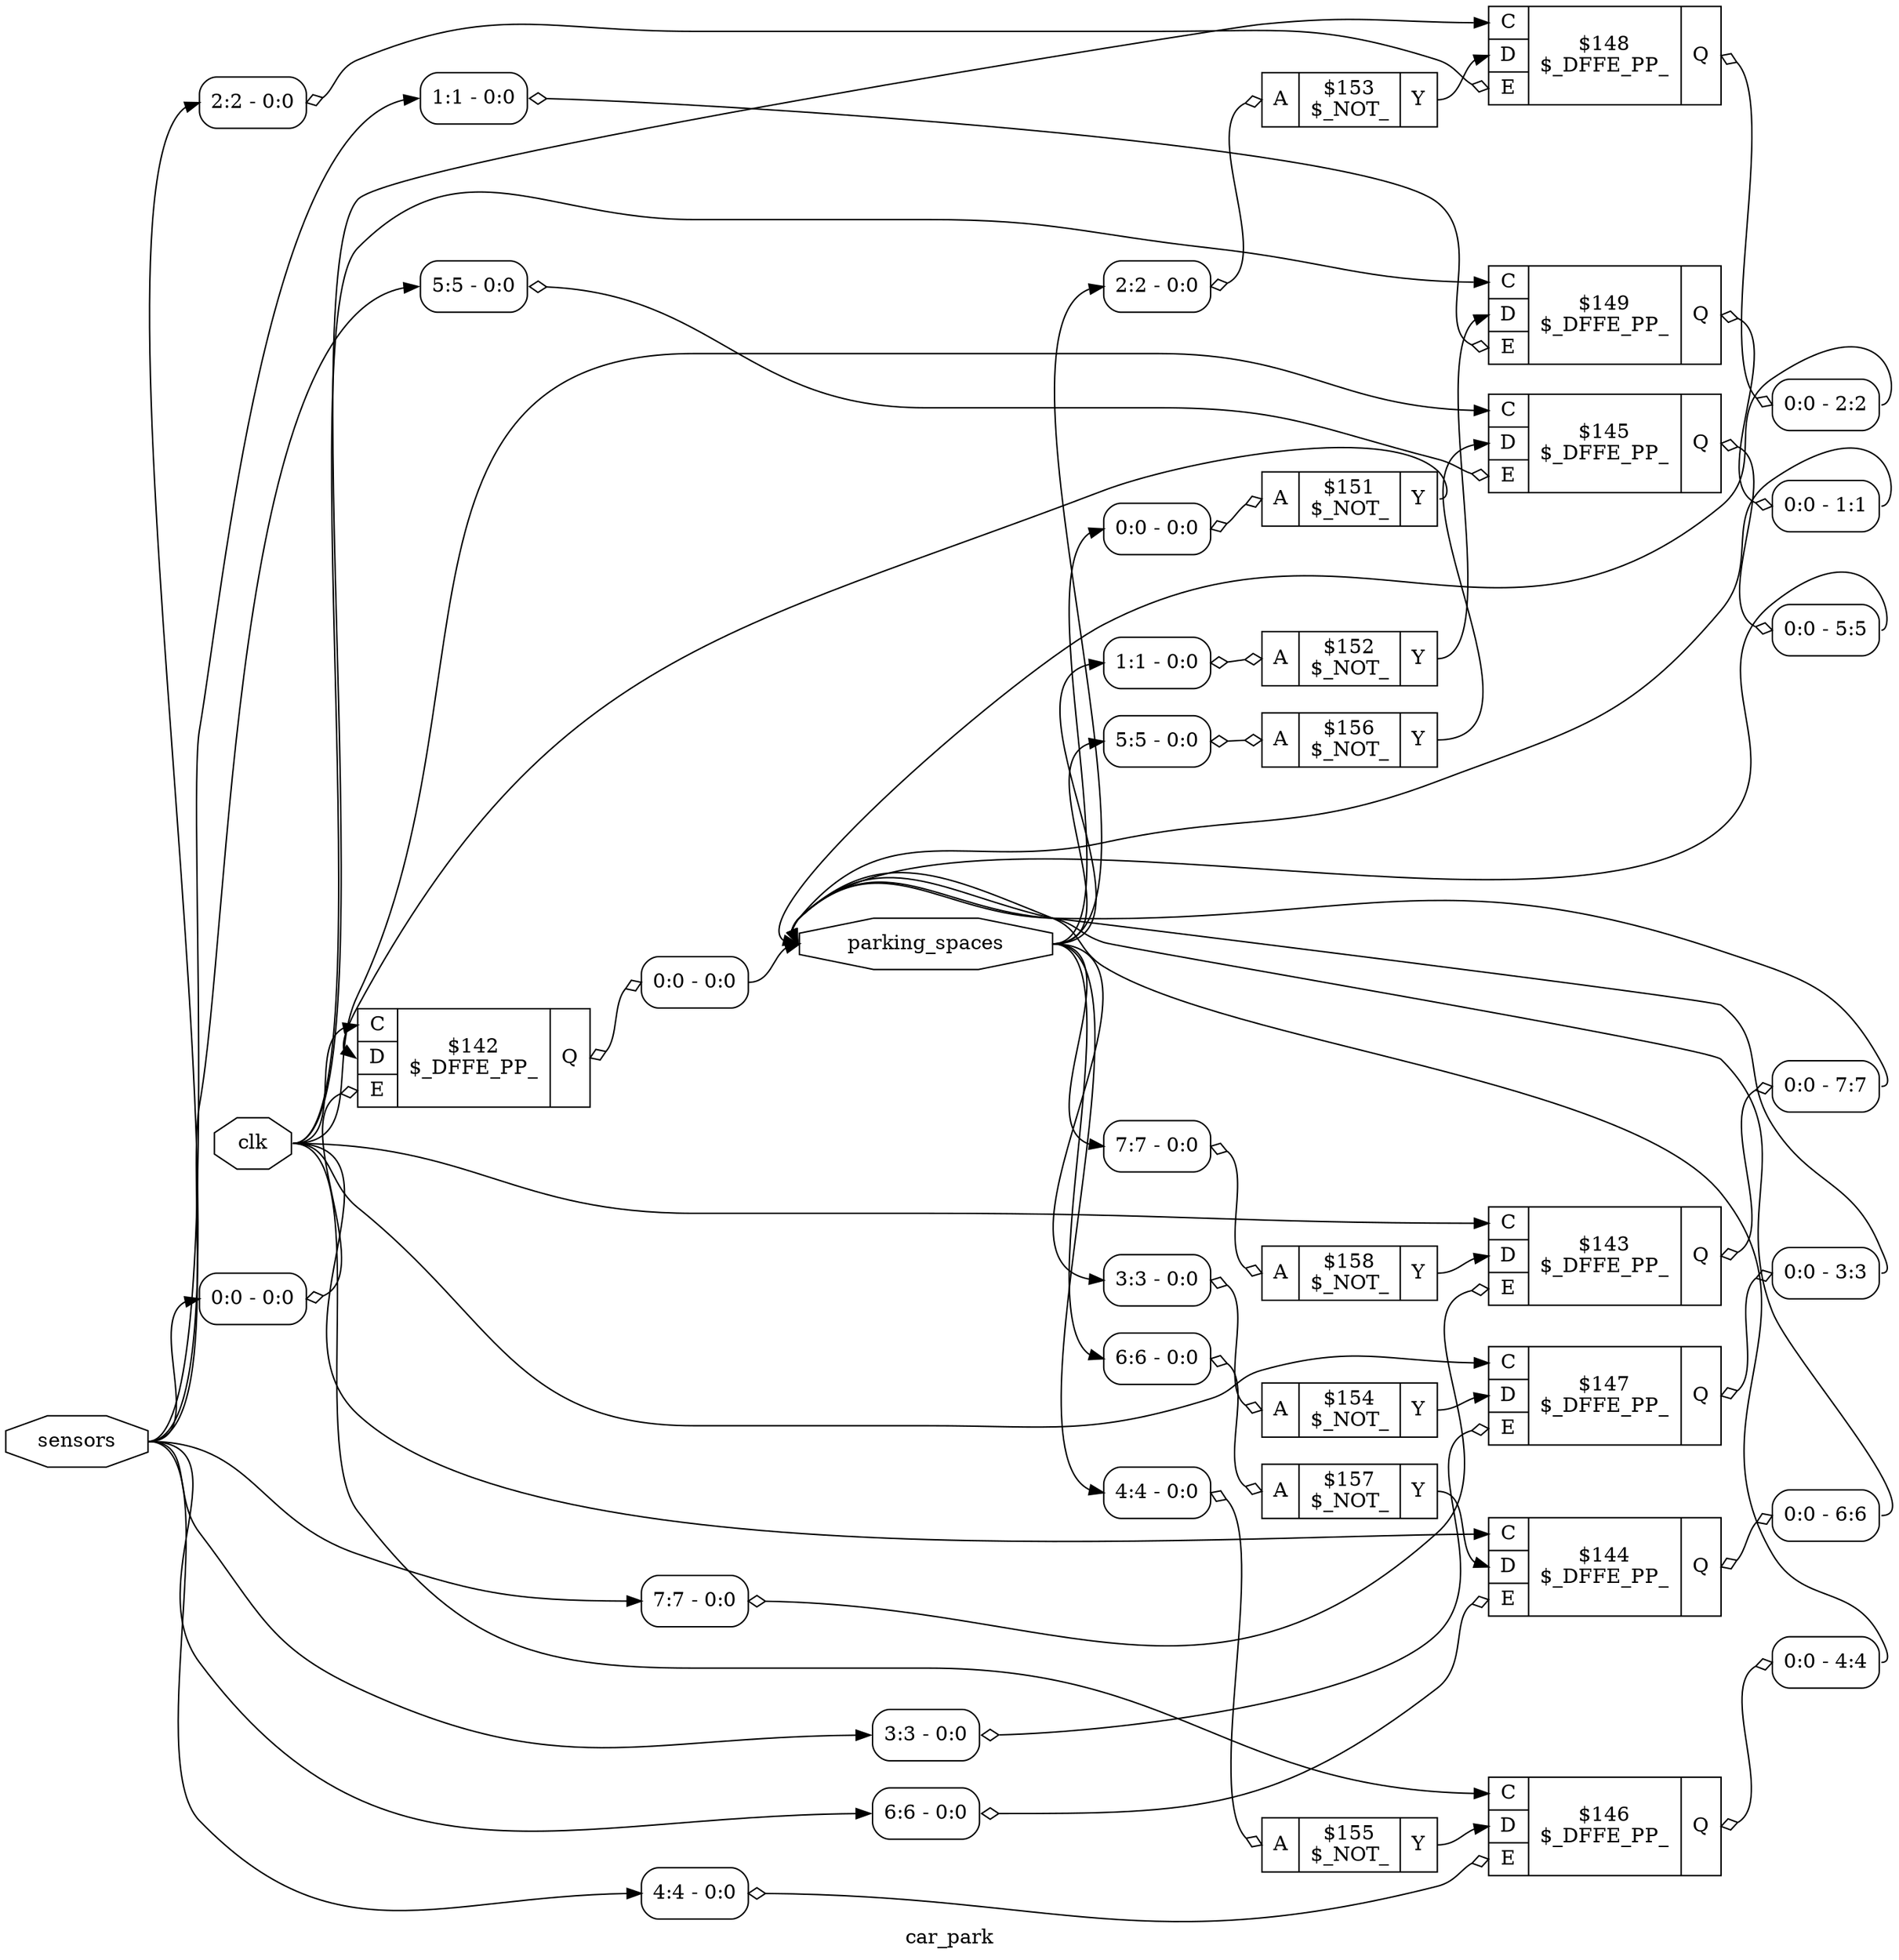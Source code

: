 digraph "car_park" {
label="car_park";
rankdir="LR";
remincross=true;
n9 [ shape=octagon, label="clk", color="black", fontcolor="black" ];
n10 [ shape=octagon, label="parking_spaces", color="black", fontcolor="black" ];
n11 [ shape=octagon, label="sensors", color="black", fontcolor="black" ];
c14 [ shape=record, label="{{<p12> A}|$151\n$_NOT_|{<p13> Y}}",  ];
x0 [ shape=record, style=rounded, label="<s0> 0:0 - 0:0 ", color="black", fontcolor="black" ];
x0:e -> c14:p12:w [arrowhead=odiamond, arrowtail=odiamond, dir=both, color="black", fontcolor="black", label=""];
c15 [ shape=record, label="{{<p12> A}|$152\n$_NOT_|{<p13> Y}}",  ];
x1 [ shape=record, style=rounded, label="<s0> 1:1 - 0:0 ", color="black", fontcolor="black" ];
x1:e -> c15:p12:w [arrowhead=odiamond, arrowtail=odiamond, dir=both, color="black", fontcolor="black", label=""];
c16 [ shape=record, label="{{<p12> A}|$153\n$_NOT_|{<p13> Y}}",  ];
x2 [ shape=record, style=rounded, label="<s0> 2:2 - 0:0 ", color="black", fontcolor="black" ];
x2:e -> c16:p12:w [arrowhead=odiamond, arrowtail=odiamond, dir=both, color="black", fontcolor="black", label=""];
c17 [ shape=record, label="{{<p12> A}|$154\n$_NOT_|{<p13> Y}}",  ];
x3 [ shape=record, style=rounded, label="<s0> 3:3 - 0:0 ", color="black", fontcolor="black" ];
x3:e -> c17:p12:w [arrowhead=odiamond, arrowtail=odiamond, dir=both, color="black", fontcolor="black", label=""];
c18 [ shape=record, label="{{<p12> A}|$155\n$_NOT_|{<p13> Y}}",  ];
x4 [ shape=record, style=rounded, label="<s0> 4:4 - 0:0 ", color="black", fontcolor="black" ];
x4:e -> c18:p12:w [arrowhead=odiamond, arrowtail=odiamond, dir=both, color="black", fontcolor="black", label=""];
c19 [ shape=record, label="{{<p12> A}|$156\n$_NOT_|{<p13> Y}}",  ];
x5 [ shape=record, style=rounded, label="<s0> 5:5 - 0:0 ", color="black", fontcolor="black" ];
x5:e -> c19:p12:w [arrowhead=odiamond, arrowtail=odiamond, dir=both, color="black", fontcolor="black", label=""];
c20 [ shape=record, label="{{<p12> A}|$157\n$_NOT_|{<p13> Y}}",  ];
x6 [ shape=record, style=rounded, label="<s0> 6:6 - 0:0 ", color="black", fontcolor="black" ];
x6:e -> c20:p12:w [arrowhead=odiamond, arrowtail=odiamond, dir=both, color="black", fontcolor="black", label=""];
c21 [ shape=record, label="{{<p12> A}|$158\n$_NOT_|{<p13> Y}}",  ];
x7 [ shape=record, style=rounded, label="<s0> 7:7 - 0:0 ", color="black", fontcolor="black" ];
x7:e -> c21:p12:w [arrowhead=odiamond, arrowtail=odiamond, dir=both, color="black", fontcolor="black", label=""];
c26 [ shape=record, label="{{<p22> C|<p23> D|<p24> E}|$142\n$_DFFE_PP_|{<p25> Q}}",  ];
x8 [ shape=record, style=rounded, label="<s0> 0:0 - 0:0 ", color="black", fontcolor="black" ];
x8:e -> c26:p24:w [arrowhead=odiamond, arrowtail=odiamond, dir=both, color="black", fontcolor="black", label=""];
x9 [ shape=record, style=rounded, label="<s0> 0:0 - 0:0 ", color="black", fontcolor="black" ];
c26:p25:e -> x9:w [arrowhead=odiamond, arrowtail=odiamond, dir=both, color="black", fontcolor="black", label=""];
c27 [ shape=record, label="{{<p22> C|<p23> D|<p24> E}|$143\n$_DFFE_PP_|{<p25> Q}}",  ];
x10 [ shape=record, style=rounded, label="<s0> 7:7 - 0:0 ", color="black", fontcolor="black" ];
x10:e -> c27:p24:w [arrowhead=odiamond, arrowtail=odiamond, dir=both, color="black", fontcolor="black", label=""];
x11 [ shape=record, style=rounded, label="<s0> 0:0 - 7:7 ", color="black", fontcolor="black" ];
c27:p25:e -> x11:w [arrowhead=odiamond, arrowtail=odiamond, dir=both, color="black", fontcolor="black", label=""];
c28 [ shape=record, label="{{<p22> C|<p23> D|<p24> E}|$144\n$_DFFE_PP_|{<p25> Q}}",  ];
x12 [ shape=record, style=rounded, label="<s0> 6:6 - 0:0 ", color="black", fontcolor="black" ];
x12:e -> c28:p24:w [arrowhead=odiamond, arrowtail=odiamond, dir=both, color="black", fontcolor="black", label=""];
x13 [ shape=record, style=rounded, label="<s0> 0:0 - 6:6 ", color="black", fontcolor="black" ];
c28:p25:e -> x13:w [arrowhead=odiamond, arrowtail=odiamond, dir=both, color="black", fontcolor="black", label=""];
c29 [ shape=record, label="{{<p22> C|<p23> D|<p24> E}|$145\n$_DFFE_PP_|{<p25> Q}}",  ];
x14 [ shape=record, style=rounded, label="<s0> 5:5 - 0:0 ", color="black", fontcolor="black" ];
x14:e -> c29:p24:w [arrowhead=odiamond, arrowtail=odiamond, dir=both, color="black", fontcolor="black", label=""];
x15 [ shape=record, style=rounded, label="<s0> 0:0 - 5:5 ", color="black", fontcolor="black" ];
c29:p25:e -> x15:w [arrowhead=odiamond, arrowtail=odiamond, dir=both, color="black", fontcolor="black", label=""];
c30 [ shape=record, label="{{<p22> C|<p23> D|<p24> E}|$146\n$_DFFE_PP_|{<p25> Q}}",  ];
x16 [ shape=record, style=rounded, label="<s0> 4:4 - 0:0 ", color="black", fontcolor="black" ];
x16:e -> c30:p24:w [arrowhead=odiamond, arrowtail=odiamond, dir=both, color="black", fontcolor="black", label=""];
x17 [ shape=record, style=rounded, label="<s0> 0:0 - 4:4 ", color="black", fontcolor="black" ];
c30:p25:e -> x17:w [arrowhead=odiamond, arrowtail=odiamond, dir=both, color="black", fontcolor="black", label=""];
c31 [ shape=record, label="{{<p22> C|<p23> D|<p24> E}|$147\n$_DFFE_PP_|{<p25> Q}}",  ];
x18 [ shape=record, style=rounded, label="<s0> 3:3 - 0:0 ", color="black", fontcolor="black" ];
x18:e -> c31:p24:w [arrowhead=odiamond, arrowtail=odiamond, dir=both, color="black", fontcolor="black", label=""];
x19 [ shape=record, style=rounded, label="<s0> 0:0 - 3:3 ", color="black", fontcolor="black" ];
c31:p25:e -> x19:w [arrowhead=odiamond, arrowtail=odiamond, dir=both, color="black", fontcolor="black", label=""];
c32 [ shape=record, label="{{<p22> C|<p23> D|<p24> E}|$148\n$_DFFE_PP_|{<p25> Q}}",  ];
x20 [ shape=record, style=rounded, label="<s0> 2:2 - 0:0 ", color="black", fontcolor="black" ];
x20:e -> c32:p24:w [arrowhead=odiamond, arrowtail=odiamond, dir=both, color="black", fontcolor="black", label=""];
x21 [ shape=record, style=rounded, label="<s0> 0:0 - 2:2 ", color="black", fontcolor="black" ];
c32:p25:e -> x21:w [arrowhead=odiamond, arrowtail=odiamond, dir=both, color="black", fontcolor="black", label=""];
c33 [ shape=record, label="{{<p22> C|<p23> D|<p24> E}|$149\n$_DFFE_PP_|{<p25> Q}}",  ];
x22 [ shape=record, style=rounded, label="<s0> 1:1 - 0:0 ", color="black", fontcolor="black" ];
x22:e -> c33:p24:w [arrowhead=odiamond, arrowtail=odiamond, dir=both, color="black", fontcolor="black", label=""];
x23 [ shape=record, style=rounded, label="<s0> 0:0 - 1:1 ", color="black", fontcolor="black" ];
c33:p25:e -> x23:w [arrowhead=odiamond, arrowtail=odiamond, dir=both, color="black", fontcolor="black", label=""];
c18:p13:e -> c30:p23:w [color="black", fontcolor="black", label=""];
x11:s0:e -> n10:w [color="black", fontcolor="black", label=""];
x13:s0:e -> n10:w [color="black", fontcolor="black", label=""];
x15:s0:e -> n10:w [color="black", fontcolor="black", label=""];
x17:s0:e -> n10:w [color="black", fontcolor="black", label=""];
x19:s0:e -> n10:w [color="black", fontcolor="black", label=""];
x21:s0:e -> n10:w [color="black", fontcolor="black", label=""];
x23:s0:e -> n10:w [color="black", fontcolor="black", label=""];
x9:s0:e -> n10:w [color="black", fontcolor="black", label=""];
n10:e -> x0:s0:w [color="black", fontcolor="black", label=""];
n10:e -> x1:s0:w [color="black", fontcolor="black", label=""];
n10:e -> x2:s0:w [color="black", fontcolor="black", label=""];
n10:e -> x3:s0:w [color="black", fontcolor="black", label=""];
n10:e -> x4:s0:w [color="black", fontcolor="black", label=""];
n10:e -> x5:s0:w [color="black", fontcolor="black", label=""];
n10:e -> x6:s0:w [color="black", fontcolor="black", label=""];
n10:e -> x7:s0:w [color="black", fontcolor="black", label=""];
n11:e -> x10:s0:w [color="black", fontcolor="black", label=""];
n11:e -> x12:s0:w [color="black", fontcolor="black", label=""];
n11:e -> x14:s0:w [color="black", fontcolor="black", label=""];
n11:e -> x16:s0:w [color="black", fontcolor="black", label=""];
n11:e -> x18:s0:w [color="black", fontcolor="black", label=""];
n11:e -> x20:s0:w [color="black", fontcolor="black", label=""];
n11:e -> x22:s0:w [color="black", fontcolor="black", label=""];
n11:e -> x8:s0:w [color="black", fontcolor="black", label=""];
c19:p13:e -> c29:p23:w [color="black", fontcolor="black", label=""];
c20:p13:e -> c28:p23:w [color="black", fontcolor="black", label=""];
c21:p13:e -> c27:p23:w [color="black", fontcolor="black", label=""];
c14:p13:e -> c26:p23:w [color="black", fontcolor="black", label=""];
c15:p13:e -> c33:p23:w [color="black", fontcolor="black", label=""];
c16:p13:e -> c32:p23:w [color="black", fontcolor="black", label=""];
c17:p13:e -> c31:p23:w [color="black", fontcolor="black", label=""];
n9:e -> c26:p22:w [color="black", fontcolor="black", label=""];
n9:e -> c27:p22:w [color="black", fontcolor="black", label=""];
n9:e -> c28:p22:w [color="black", fontcolor="black", label=""];
n9:e -> c29:p22:w [color="black", fontcolor="black", label=""];
n9:e -> c30:p22:w [color="black", fontcolor="black", label=""];
n9:e -> c31:p22:w [color="black", fontcolor="black", label=""];
n9:e -> c32:p22:w [color="black", fontcolor="black", label=""];
n9:e -> c33:p22:w [color="black", fontcolor="black", label=""];
}
